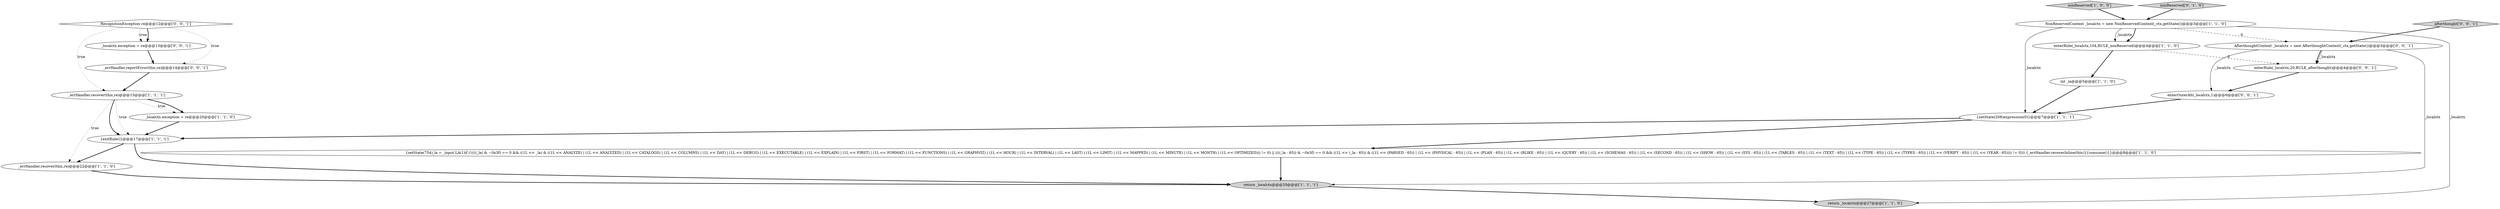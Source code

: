 digraph {
15 [style = filled, label = "RecognitionException re@@@12@@@['0', '0', '1']", fillcolor = white, shape = diamond image = "AAA0AAABBB3BBB"];
11 [style = filled, label = "nonReserved['1', '0', '0']", fillcolor = lightgray, shape = diamond image = "AAA0AAABBB1BBB"];
19 [style = filled, label = "afterthought['0', '0', '1']", fillcolor = lightgray, shape = diamond image = "AAA0AAABBB3BBB"];
10 [style = filled, label = "int _la@@@5@@@['1', '1', '0']", fillcolor = white, shape = ellipse image = "AAA0AAABBB1BBB"];
14 [style = filled, label = "_localctx.exception = re@@@13@@@['0', '0', '1']", fillcolor = white, shape = ellipse image = "AAA0AAABBB3BBB"];
12 [style = filled, label = "nonReserved['0', '1', '0']", fillcolor = lightgray, shape = diamond image = "AAA0AAABBB2BBB"];
2 [style = filled, label = "{exitRule()}@@@17@@@['1', '1', '1']", fillcolor = white, shape = ellipse image = "AAA0AAABBB1BBB"];
9 [style = filled, label = "return _localctx@@@20@@@['1', '1', '1']", fillcolor = lightgray, shape = ellipse image = "AAA0AAABBB1BBB"];
16 [style = filled, label = "AfterthoughtContext _localctx = new AfterthoughtContext(_ctx,getState())@@@3@@@['0', '0', '1']", fillcolor = white, shape = ellipse image = "AAA0AAABBB3BBB"];
8 [style = filled, label = "NonReservedContext _localctx = new NonReservedContext(_ctx,getState())@@@3@@@['1', '1', '0']", fillcolor = white, shape = ellipse image = "AAA0AAABBB1BBB"];
3 [style = filled, label = "_errHandler.recover(this,re)@@@15@@@['1', '1', '1']", fillcolor = white, shape = ellipse image = "AAA0AAABBB1BBB"];
1 [style = filled, label = "{setState(208)expression(0)}@@@7@@@['1', '1', '1']", fillcolor = white, shape = ellipse image = "AAA0AAABBB1BBB"];
5 [style = filled, label = "_errHandler.recover(this,re)@@@22@@@['1', '1', '0']", fillcolor = white, shape = ellipse image = "AAA0AAABBB1BBB"];
4 [style = filled, label = "_localctx.exception = re@@@20@@@['1', '1', '0']", fillcolor = white, shape = ellipse image = "AAA0AAABBB1BBB"];
18 [style = filled, label = "enterRule(_localctx,20,RULE_afterthought)@@@4@@@['0', '0', '1']", fillcolor = white, shape = ellipse image = "AAA0AAABBB3BBB"];
7 [style = filled, label = "enterRule(_localctx,104,RULE_nonReserved)@@@4@@@['1', '1', '0']", fillcolor = white, shape = ellipse image = "AAA0AAABBB1BBB"];
0 [style = filled, label = "{setState(754)_la = _input.LA(1)if (!((((_la) & ~0x3f) == 0 && ((1L << _la) & ((1L << ANALYZE) | (1L << ANALYZED) | (1L << CATALOGS) | (1L << COLUMNS) | (1L << DAY) | (1L << DEBUG) | (1L << EXECUTABLE) | (1L << EXPLAIN) | (1L << FIRST) | (1L << FORMAT) | (1L << FUNCTIONS) | (1L << GRAPHVIZ) | (1L << HOUR) | (1L << INTERVAL) | (1L << LAST) | (1L << LIMIT) | (1L << MAPPED) | (1L << MINUTE) | (1L << MONTH) | (1L << OPTIMIZED))) != 0) || ((((_la - 65)) & ~0x3f) == 0 && ((1L << (_la - 65)) & ((1L << (PARSED - 65)) | (1L << (PHYSICAL - 65)) | (1L << (PLAN - 65)) | (1L << (RLIKE - 65)) | (1L << (QUERY - 65)) | (1L << (SCHEMAS - 65)) | (1L << (SECOND - 65)) | (1L << (SHOW - 65)) | (1L << (SYS - 65)) | (1L << (TABLES - 65)) | (1L << (TEXT - 65)) | (1L << (TYPE - 65)) | (1L << (TYPES - 65)) | (1L << (VERIFY - 65)) | (1L << (YEAR - 65)))) != 0))) {_errHandler.recoverInline(this)}{consume()}}@@@8@@@['1', '1', '0']", fillcolor = white, shape = ellipse image = "AAA0AAABBB1BBB"];
17 [style = filled, label = "_errHandler.reportError(this,re)@@@14@@@['0', '0', '1']", fillcolor = white, shape = ellipse image = "AAA0AAABBB3BBB"];
13 [style = filled, label = "enterOuterAlt(_localctx,1)@@@6@@@['0', '0', '1']", fillcolor = white, shape = ellipse image = "AAA0AAABBB3BBB"];
6 [style = filled, label = "return _localctx@@@27@@@['1', '1', '0']", fillcolor = lightgray, shape = ellipse image = "AAA0AAABBB1BBB"];
15->17 [style = dotted, label="true"];
14->17 [style = bold, label=""];
8->16 [style = dashed, label="0"];
8->1 [style = solid, label="_localctx"];
3->2 [style = bold, label=""];
7->10 [style = bold, label=""];
16->18 [style = bold, label=""];
2->5 [style = bold, label=""];
0->9 [style = bold, label=""];
18->13 [style = bold, label=""];
16->9 [style = solid, label="_localctx"];
16->13 [style = solid, label="_localctx"];
17->3 [style = bold, label=""];
5->9 [style = bold, label=""];
16->18 [style = solid, label="_localctx"];
8->6 [style = solid, label="_localctx"];
4->2 [style = bold, label=""];
9->6 [style = bold, label=""];
19->16 [style = bold, label=""];
10->1 [style = bold, label=""];
2->9 [style = bold, label=""];
15->14 [style = bold, label=""];
11->8 [style = bold, label=""];
3->4 [style = dotted, label="true"];
3->2 [style = dotted, label="true"];
8->7 [style = solid, label="_localctx"];
13->1 [style = bold, label=""];
8->7 [style = bold, label=""];
15->14 [style = dotted, label="true"];
3->5 [style = dotted, label="true"];
12->8 [style = bold, label=""];
1->2 [style = bold, label=""];
3->4 [style = bold, label=""];
7->18 [style = dashed, label="0"];
1->0 [style = bold, label=""];
15->3 [style = dotted, label="true"];
}
